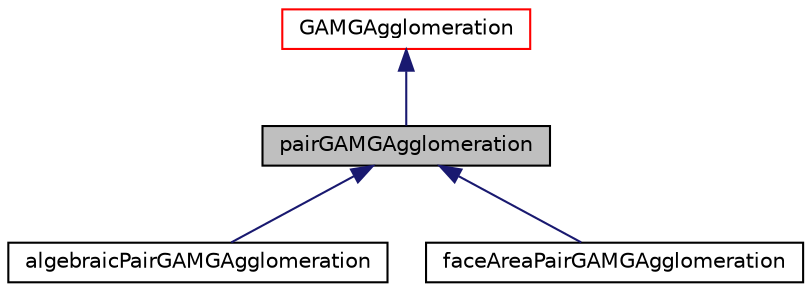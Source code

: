digraph "pairGAMGAgglomeration"
{
  bgcolor="transparent";
  edge [fontname="Helvetica",fontsize="10",labelfontname="Helvetica",labelfontsize="10"];
  node [fontname="Helvetica",fontsize="10",shape=record];
  Node1 [label="pairGAMGAgglomeration",height=0.2,width=0.4,color="black", fillcolor="grey75", style="filled", fontcolor="black"];
  Node2 -> Node1 [dir="back",color="midnightblue",fontsize="10",style="solid",fontname="Helvetica"];
  Node2 [label="GAMGAgglomeration",height=0.2,width=0.4,color="red",URL="$a00898.html",tooltip="Geometric agglomerated algebraic multigrid agglomeration class. "];
  Node1 -> Node3 [dir="back",color="midnightblue",fontsize="10",style="solid",fontname="Helvetica"];
  Node3 [label="algebraicPairGAMGAgglomeration",height=0.2,width=0.4,color="black",URL="$a00037.html",tooltip="Agglomerate using the pair algorithm. "];
  Node1 -> Node4 [dir="back",color="midnightblue",fontsize="10",style="solid",fontname="Helvetica"];
  Node4 [label="faceAreaPairGAMGAgglomeration",height=0.2,width=0.4,color="black",URL="$a00718.html",tooltip="Agglomerate using the pair algorithm. "];
}

